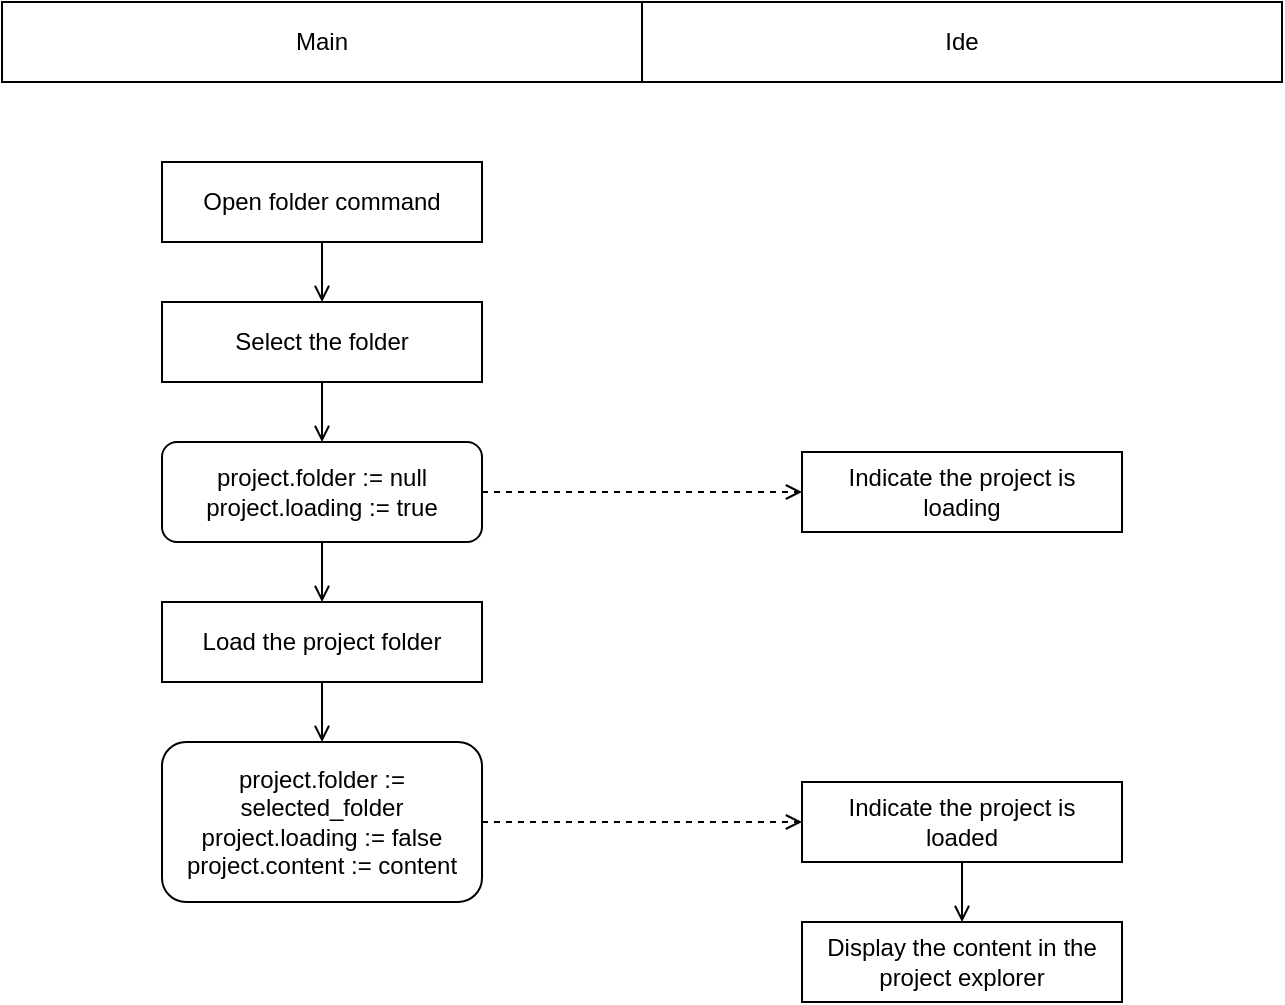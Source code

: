 <mxfile>
    <diagram id="hsuWMvPE30XBjiFe2OIa" name="Page-1">
        <mxGraphModel dx="952" dy="518" grid="1" gridSize="10" guides="1" tooltips="1" connect="1" arrows="1" fold="1" page="1" pageScale="1" pageWidth="827" pageHeight="1169" math="0" shadow="0">
            <root>
                <mxCell id="0"/>
                <mxCell id="1" parent="0"/>
                <mxCell id="2" value="Main" style="rounded=0;whiteSpace=wrap;html=1;" vertex="1" parent="1">
                    <mxGeometry x="40" y="40" width="320" height="40" as="geometry"/>
                </mxCell>
                <mxCell id="3" value="Ide" style="rounded=0;whiteSpace=wrap;html=1;" vertex="1" parent="1">
                    <mxGeometry x="360" y="40" width="320" height="40" as="geometry"/>
                </mxCell>
                <mxCell id="11" style="edgeStyle=orthogonalEdgeStyle;rounded=0;orthogonalLoop=1;jettySize=auto;html=1;exitX=0.5;exitY=1;exitDx=0;exitDy=0;entryX=0.5;entryY=0;entryDx=0;entryDy=0;endArrow=open;endFill=0;" edge="1" parent="1" source="4" target="6">
                    <mxGeometry relative="1" as="geometry"/>
                </mxCell>
                <mxCell id="4" value="Open folder command" style="rounded=0;whiteSpace=wrap;html=1;" vertex="1" parent="1">
                    <mxGeometry x="120" y="120" width="160" height="40" as="geometry"/>
                </mxCell>
                <mxCell id="5" value="Select the folder" style="rounded=0;whiteSpace=wrap;html=1;" vertex="1" parent="1">
                    <mxGeometry x="120" y="190" width="160" height="40" as="geometry"/>
                </mxCell>
                <mxCell id="12" style="edgeStyle=orthogonalEdgeStyle;rounded=0;orthogonalLoop=1;jettySize=auto;html=1;exitX=0.5;exitY=1;exitDx=0;exitDy=0;entryX=0.5;entryY=0;entryDx=0;entryDy=0;endArrow=open;endFill=0;" edge="1" parent="1" source="6" target="8">
                    <mxGeometry relative="1" as="geometry"/>
                </mxCell>
                <mxCell id="6" value="Select the folder" style="rounded=0;whiteSpace=wrap;html=1;" vertex="1" parent="1">
                    <mxGeometry x="120" y="190" width="160" height="40" as="geometry"/>
                </mxCell>
                <mxCell id="10" style="edgeStyle=orthogonalEdgeStyle;rounded=0;orthogonalLoop=1;jettySize=auto;html=1;entryX=0;entryY=0.5;entryDx=0;entryDy=0;endArrow=open;endFill=0;dashed=1;" edge="1" parent="1" source="8" target="9">
                    <mxGeometry relative="1" as="geometry"/>
                </mxCell>
                <mxCell id="14" style="edgeStyle=orthogonalEdgeStyle;rounded=0;orthogonalLoop=1;jettySize=auto;html=1;exitX=0.5;exitY=1;exitDx=0;exitDy=0;entryX=0.5;entryY=0;entryDx=0;entryDy=0;endArrow=open;endFill=0;" edge="1" parent="1" source="8" target="13">
                    <mxGeometry relative="1" as="geometry"/>
                </mxCell>
                <mxCell id="8" value="project.folder := null&lt;br&gt;project.loading := true" style="rounded=1;whiteSpace=wrap;html=1;" vertex="1" parent="1">
                    <mxGeometry x="120" y="260" width="160" height="50" as="geometry"/>
                </mxCell>
                <mxCell id="9" value="Indicate the project is loading" style="rounded=0;whiteSpace=wrap;html=1;spacingLeft=8;spacingRight=8;" vertex="1" parent="1">
                    <mxGeometry x="440" y="265" width="160" height="40" as="geometry"/>
                </mxCell>
                <mxCell id="16" style="edgeStyle=orthogonalEdgeStyle;rounded=0;orthogonalLoop=1;jettySize=auto;html=1;exitX=0.5;exitY=1;exitDx=0;exitDy=0;entryX=0.5;entryY=0;entryDx=0;entryDy=0;endArrow=open;endFill=0;" edge="1" parent="1" source="13" target="15">
                    <mxGeometry relative="1" as="geometry"/>
                </mxCell>
                <mxCell id="13" value="Load the project folder" style="rounded=0;whiteSpace=wrap;html=1;spacingLeft=8;spacingRight=8;" vertex="1" parent="1">
                    <mxGeometry x="120" y="340" width="160" height="40" as="geometry"/>
                </mxCell>
                <mxCell id="20" style="edgeStyle=orthogonalEdgeStyle;rounded=0;orthogonalLoop=1;jettySize=auto;html=1;exitX=1;exitY=0.5;exitDx=0;exitDy=0;entryX=0;entryY=0.5;entryDx=0;entryDy=0;endArrow=open;endFill=0;dashed=1;" edge="1" parent="1" source="15" target="17">
                    <mxGeometry relative="1" as="geometry"/>
                </mxCell>
                <mxCell id="15" value="project.folder := selected_folder&lt;br&gt;project.loading := false&lt;br&gt;project.content := content" style="rounded=1;whiteSpace=wrap;html=1;" vertex="1" parent="1">
                    <mxGeometry x="120" y="410" width="160" height="80" as="geometry"/>
                </mxCell>
                <mxCell id="19" style="edgeStyle=orthogonalEdgeStyle;rounded=0;orthogonalLoop=1;jettySize=auto;html=1;exitX=0.5;exitY=1;exitDx=0;exitDy=0;entryX=0.5;entryY=0;entryDx=0;entryDy=0;endArrow=open;endFill=0;" edge="1" parent="1" source="17" target="18">
                    <mxGeometry relative="1" as="geometry"/>
                </mxCell>
                <mxCell id="17" value="Indicate the project is loaded" style="rounded=0;whiteSpace=wrap;html=1;spacingLeft=8;spacingRight=8;" vertex="1" parent="1">
                    <mxGeometry x="440" y="430" width="160" height="40" as="geometry"/>
                </mxCell>
                <mxCell id="18" value="Display the content in the project explorer" style="rounded=0;whiteSpace=wrap;html=1;spacingLeft=8;spacingRight=8;" vertex="1" parent="1">
                    <mxGeometry x="440" y="500" width="160" height="40" as="geometry"/>
                </mxCell>
            </root>
        </mxGraphModel>
    </diagram>
</mxfile>
